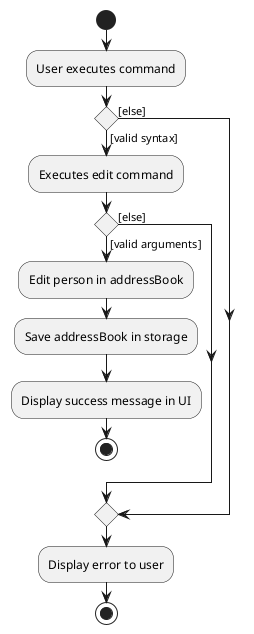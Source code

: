 @startuml

start
:User executes command;

if() then ([valid syntax])
    :Executes edit command;

    if() then ([valid arguments])
        :Edit person in addressBook;
        :Save addressBook in storage;
        :Display success message in UI;
        stop

    else([else])
        endif

else([else])
    endif
    :Display error to user;
stop

@enduml
